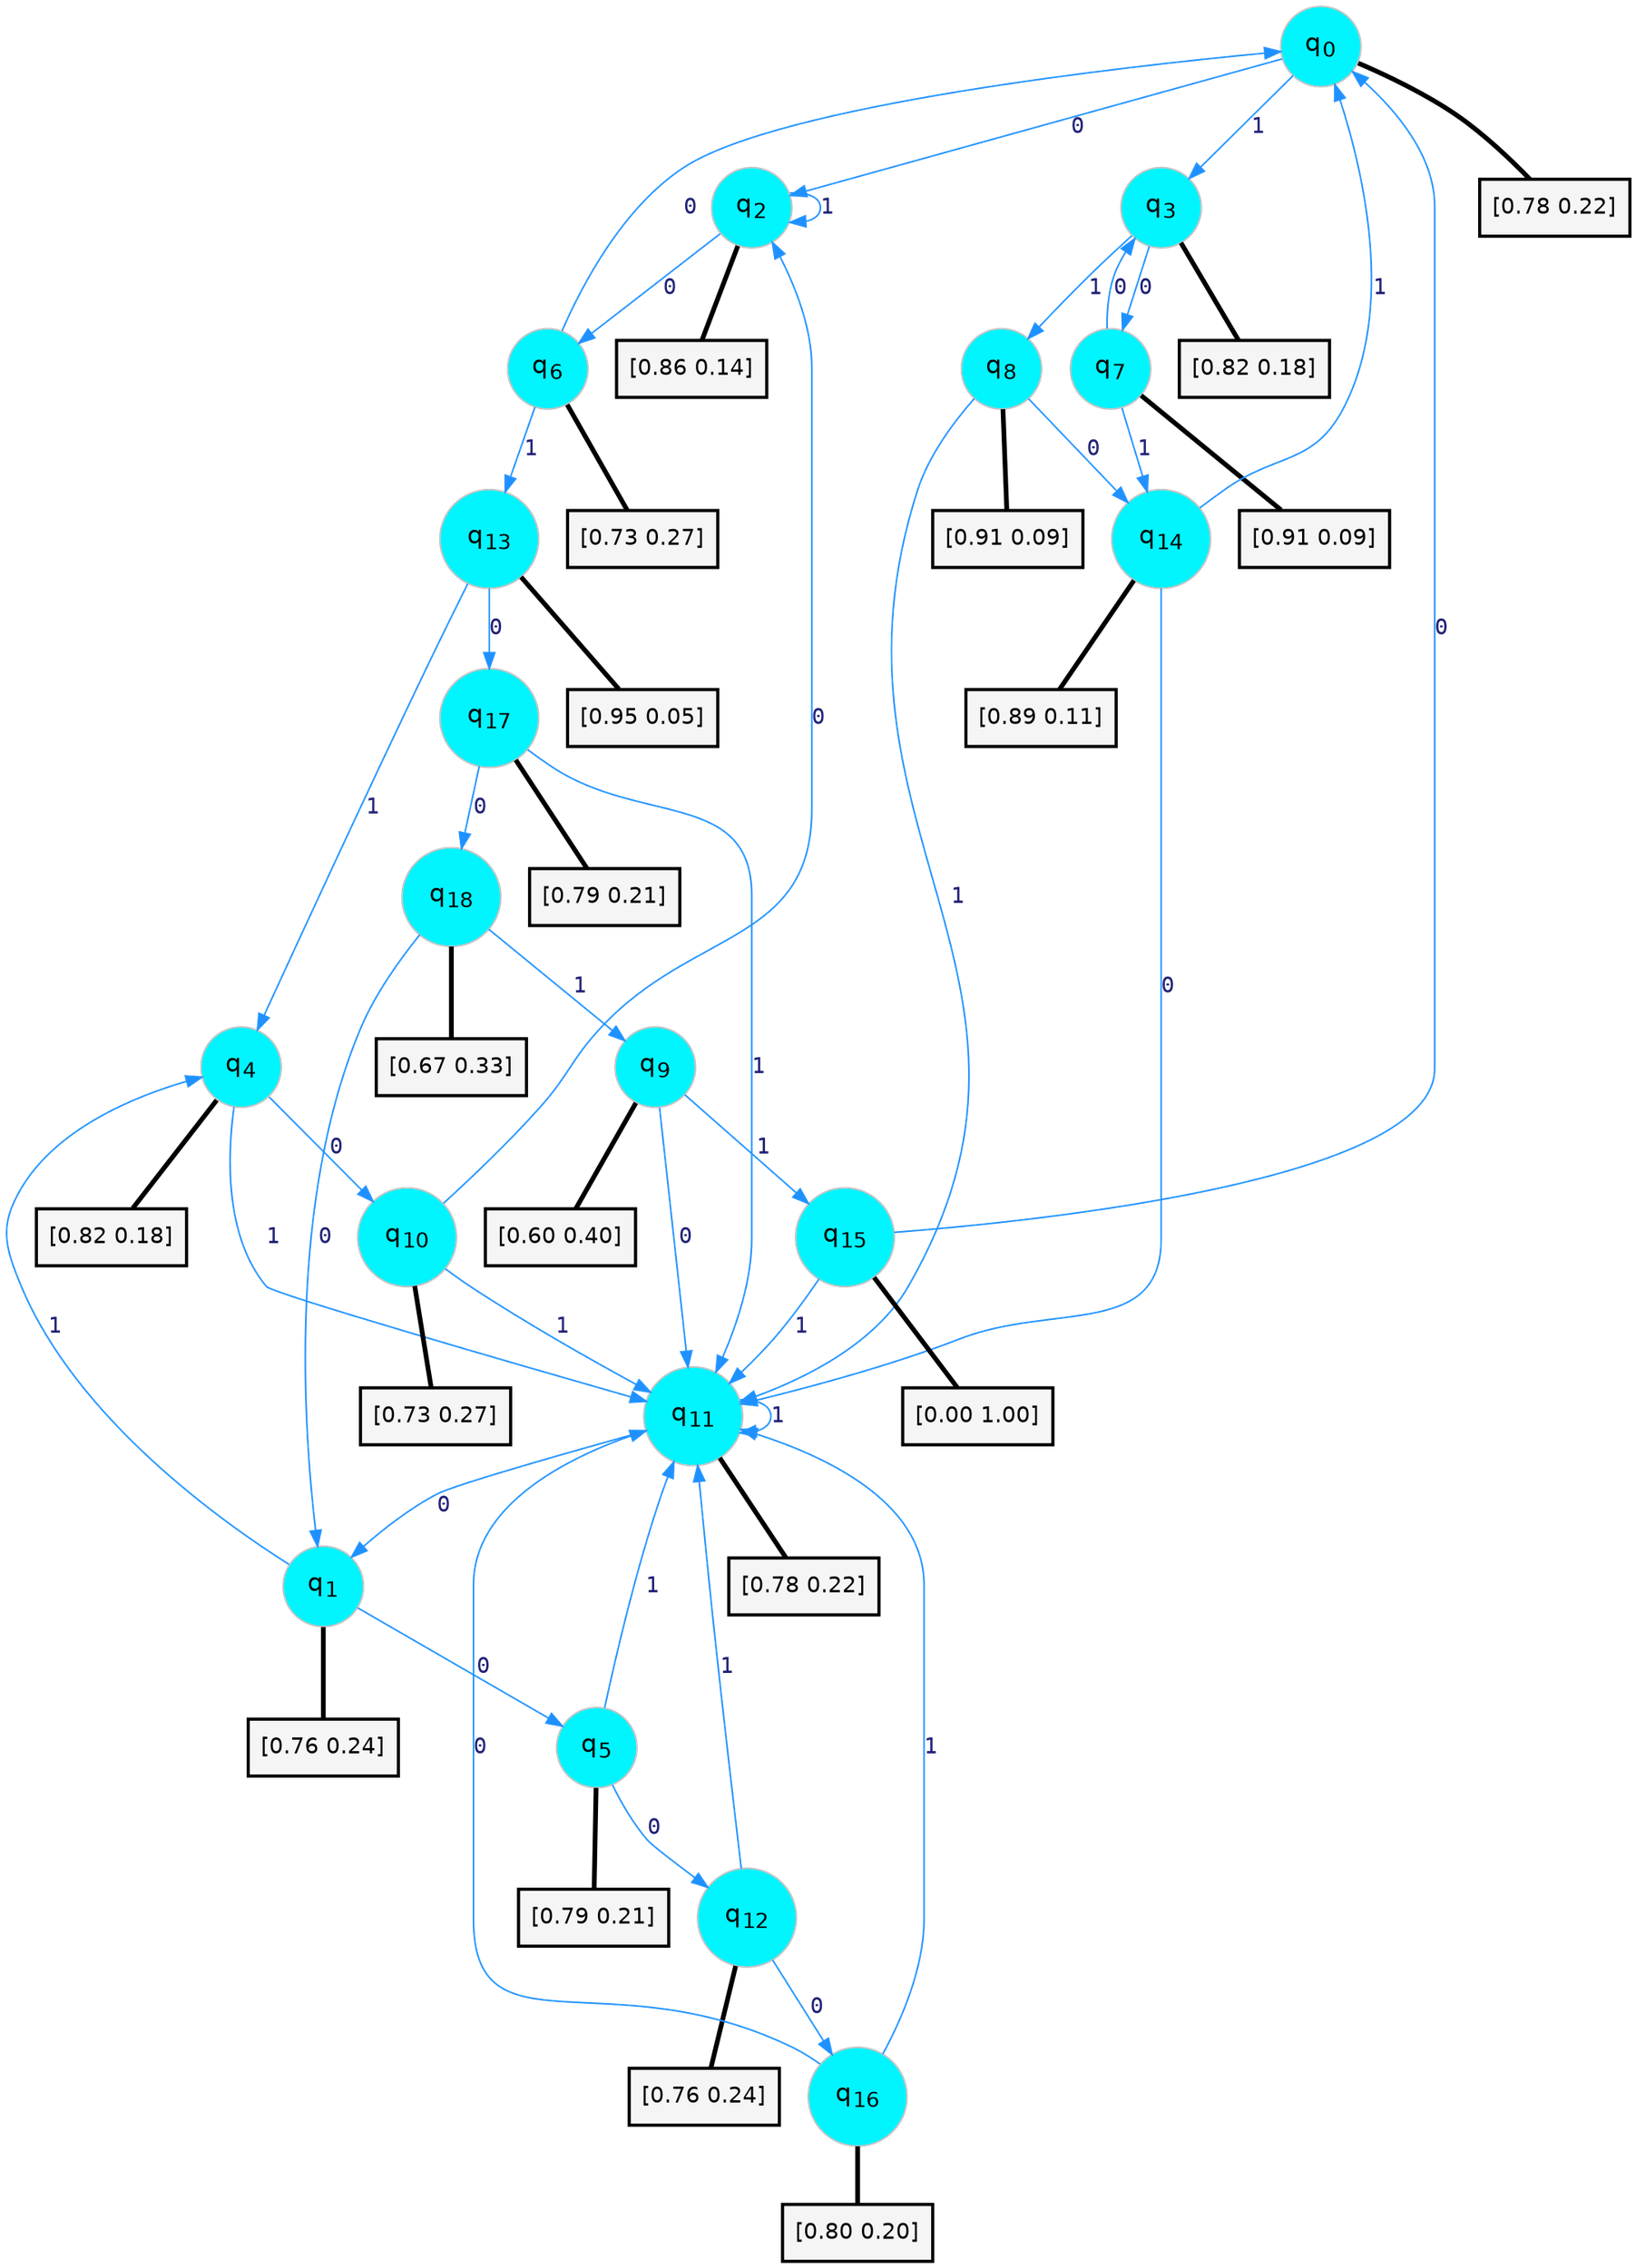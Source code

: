 digraph G {
graph [
bgcolor=transparent, dpi=300, rankdir=TD, size="40,25"];
node [
color=gray, fillcolor=turquoise1, fontcolor=black, fontname=Helvetica, fontsize=16, fontweight=bold, shape=circle, style=filled];
edge [
arrowsize=1, color=dodgerblue1, fontcolor=midnightblue, fontname=courier, fontweight=bold, penwidth=1, style=solid, weight=20];
0[label=<q<SUB>0</SUB>>];
1[label=<q<SUB>1</SUB>>];
2[label=<q<SUB>2</SUB>>];
3[label=<q<SUB>3</SUB>>];
4[label=<q<SUB>4</SUB>>];
5[label=<q<SUB>5</SUB>>];
6[label=<q<SUB>6</SUB>>];
7[label=<q<SUB>7</SUB>>];
8[label=<q<SUB>8</SUB>>];
9[label=<q<SUB>9</SUB>>];
10[label=<q<SUB>10</SUB>>];
11[label=<q<SUB>11</SUB>>];
12[label=<q<SUB>12</SUB>>];
13[label=<q<SUB>13</SUB>>];
14[label=<q<SUB>14</SUB>>];
15[label=<q<SUB>15</SUB>>];
16[label=<q<SUB>16</SUB>>];
17[label=<q<SUB>17</SUB>>];
18[label=<q<SUB>18</SUB>>];
19[label="[0.78 0.22]", shape=box,fontcolor=black, fontname=Helvetica, fontsize=14, penwidth=2, fillcolor=whitesmoke,color=black];
20[label="[0.76 0.24]", shape=box,fontcolor=black, fontname=Helvetica, fontsize=14, penwidth=2, fillcolor=whitesmoke,color=black];
21[label="[0.86 0.14]", shape=box,fontcolor=black, fontname=Helvetica, fontsize=14, penwidth=2, fillcolor=whitesmoke,color=black];
22[label="[0.82 0.18]", shape=box,fontcolor=black, fontname=Helvetica, fontsize=14, penwidth=2, fillcolor=whitesmoke,color=black];
23[label="[0.82 0.18]", shape=box,fontcolor=black, fontname=Helvetica, fontsize=14, penwidth=2, fillcolor=whitesmoke,color=black];
24[label="[0.79 0.21]", shape=box,fontcolor=black, fontname=Helvetica, fontsize=14, penwidth=2, fillcolor=whitesmoke,color=black];
25[label="[0.73 0.27]", shape=box,fontcolor=black, fontname=Helvetica, fontsize=14, penwidth=2, fillcolor=whitesmoke,color=black];
26[label="[0.91 0.09]", shape=box,fontcolor=black, fontname=Helvetica, fontsize=14, penwidth=2, fillcolor=whitesmoke,color=black];
27[label="[0.91 0.09]", shape=box,fontcolor=black, fontname=Helvetica, fontsize=14, penwidth=2, fillcolor=whitesmoke,color=black];
28[label="[0.60 0.40]", shape=box,fontcolor=black, fontname=Helvetica, fontsize=14, penwidth=2, fillcolor=whitesmoke,color=black];
29[label="[0.73 0.27]", shape=box,fontcolor=black, fontname=Helvetica, fontsize=14, penwidth=2, fillcolor=whitesmoke,color=black];
30[label="[0.78 0.22]", shape=box,fontcolor=black, fontname=Helvetica, fontsize=14, penwidth=2, fillcolor=whitesmoke,color=black];
31[label="[0.76 0.24]", shape=box,fontcolor=black, fontname=Helvetica, fontsize=14, penwidth=2, fillcolor=whitesmoke,color=black];
32[label="[0.95 0.05]", shape=box,fontcolor=black, fontname=Helvetica, fontsize=14, penwidth=2, fillcolor=whitesmoke,color=black];
33[label="[0.89 0.11]", shape=box,fontcolor=black, fontname=Helvetica, fontsize=14, penwidth=2, fillcolor=whitesmoke,color=black];
34[label="[0.00 1.00]", shape=box,fontcolor=black, fontname=Helvetica, fontsize=14, penwidth=2, fillcolor=whitesmoke,color=black];
35[label="[0.80 0.20]", shape=box,fontcolor=black, fontname=Helvetica, fontsize=14, penwidth=2, fillcolor=whitesmoke,color=black];
36[label="[0.79 0.21]", shape=box,fontcolor=black, fontname=Helvetica, fontsize=14, penwidth=2, fillcolor=whitesmoke,color=black];
37[label="[0.67 0.33]", shape=box,fontcolor=black, fontname=Helvetica, fontsize=14, penwidth=2, fillcolor=whitesmoke,color=black];
0->2 [label=0];
0->3 [label=1];
0->19 [arrowhead=none, penwidth=3,color=black];
1->5 [label=0];
1->4 [label=1];
1->20 [arrowhead=none, penwidth=3,color=black];
2->6 [label=0];
2->2 [label=1];
2->21 [arrowhead=none, penwidth=3,color=black];
3->7 [label=0];
3->8 [label=1];
3->22 [arrowhead=none, penwidth=3,color=black];
4->10 [label=0];
4->11 [label=1];
4->23 [arrowhead=none, penwidth=3,color=black];
5->12 [label=0];
5->11 [label=1];
5->24 [arrowhead=none, penwidth=3,color=black];
6->0 [label=0];
6->13 [label=1];
6->25 [arrowhead=none, penwidth=3,color=black];
7->3 [label=0];
7->14 [label=1];
7->26 [arrowhead=none, penwidth=3,color=black];
8->14 [label=0];
8->11 [label=1];
8->27 [arrowhead=none, penwidth=3,color=black];
9->11 [label=0];
9->15 [label=1];
9->28 [arrowhead=none, penwidth=3,color=black];
10->2 [label=0];
10->11 [label=1];
10->29 [arrowhead=none, penwidth=3,color=black];
11->1 [label=0];
11->11 [label=1];
11->30 [arrowhead=none, penwidth=3,color=black];
12->16 [label=0];
12->11 [label=1];
12->31 [arrowhead=none, penwidth=3,color=black];
13->17 [label=0];
13->4 [label=1];
13->32 [arrowhead=none, penwidth=3,color=black];
14->11 [label=0];
14->0 [label=1];
14->33 [arrowhead=none, penwidth=3,color=black];
15->0 [label=0];
15->11 [label=1];
15->34 [arrowhead=none, penwidth=3,color=black];
16->11 [label=0];
16->11 [label=1];
16->35 [arrowhead=none, penwidth=3,color=black];
17->18 [label=0];
17->11 [label=1];
17->36 [arrowhead=none, penwidth=3,color=black];
18->1 [label=0];
18->9 [label=1];
18->37 [arrowhead=none, penwidth=3,color=black];
}
